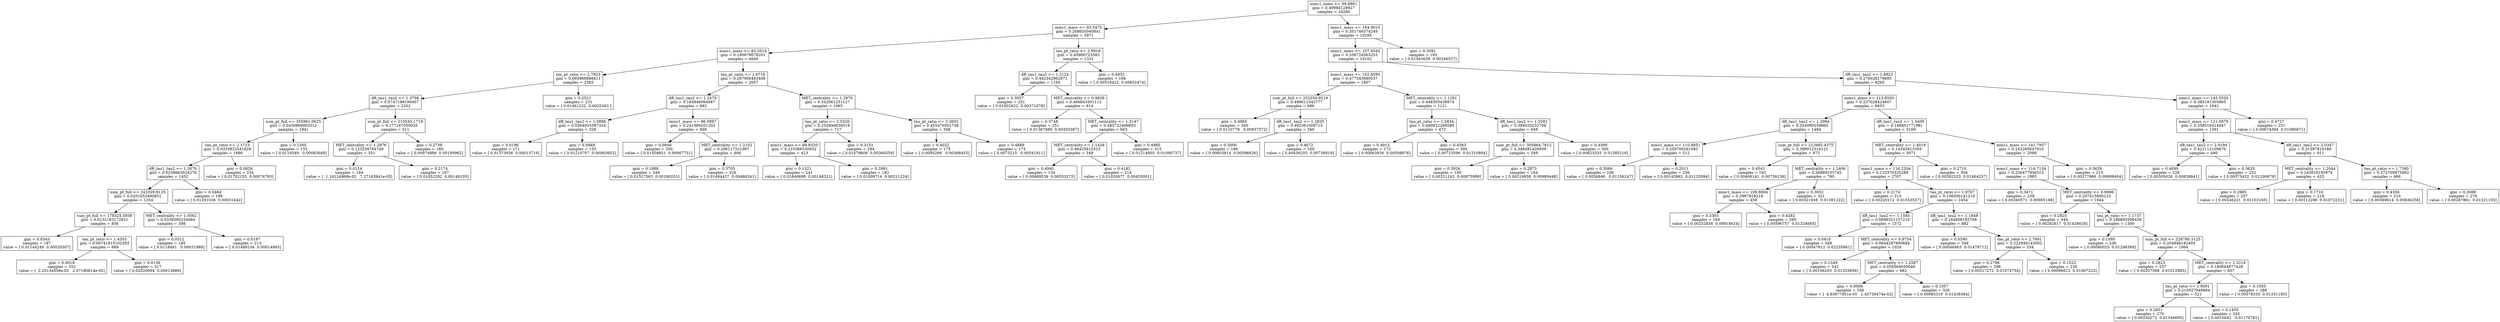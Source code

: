 digraph Tree {
0 [label="mmc1_mass <= 99.8861\ngini = 0.49984129927\nsamples = 16266", shape="box"] ;
1 [label="mmc1_mass <= 93.5470\ngini = 0.268655040841\nsamples = 5971", shape="box"] ;
0 -> 1 ;
2 [label="mmc1_mass <= 83.2014\ngini = 0.180679078201\nsamples = 4640", shape="box"] ;
1 -> 2 ;
3 [label="tau_pt_ratio <= 2.7823\ngini = 0.093966888411\nsamples = 2583", shape="box"] ;
2 -> 3 ;
4 [label="dR_tau1_tau2 <= 1.3798\ngini = 0.0747199196407\nsamples = 2352", shape="box"] ;
3 -> 4 ;
5 [label="sum_pt_full <= 355961.0625\ngini = 0.0430869002012\nsamples = 1841", shape="box"] ;
4 -> 5 ;
6 [label="tau_pt_ratio <= 2.1723\ngini = 0.0333922541828\nsamples = 1686", shape="box"] ;
5 -> 6 ;
7 [label="dR_tau1_tau2 <= 1.3070\ngini = 0.0238663024276\nsamples = 1452", shape="box"] ;
6 -> 7 ;
8 [label="sum_pt_full <= 241029.8125\ngini = 0.0201652490851\nsamples = 1254", shape="box"] ;
7 -> 8 ;
9 [label="sum_pt_full <= 178325.5938\ngini = 0.0132163172831\nsamples = 856", shape="box"] ;
8 -> 9 ;
10 [label="gini = 0.0343\nsamples = 187\nvalue = [ 0.01144249  0.00020307]", shape="box"] ;
9 -> 10 ;
11 [label="tau_pt_ratio <= 1.4353\ngini = 0.00741815102593\nsamples = 669", shape="box"] ;
9 -> 11 ;
12 [label="gini = 0.0018\nsamples = 352\nvalue = [  2.25134556e-02   2.07190614e-05]", shape="box"] ;
11 -> 12 ;
13 [label="gini = 0.0136\nsamples = 317\nvalue = [ 0.02020004  0.00013889]", shape="box"] ;
11 -> 13 ;
14 [label="MET_centrality <= 1.0562\ngini = 0.0339395234064\nsamples = 398", shape="box"] ;
8 -> 14 ;
15 [label="gini = 0.0512\nsamples = 185\nvalue = [ 0.0118461   0.00031988]", shape="box"] ;
14 -> 15 ;
16 [label="gini = 0.0197\nsamples = 213\nvalue = [ 0.01489104  0.00014993]", shape="box"] ;
14 -> 16 ;
17 [label="gini = 0.0464\nsamples = 198\nvalue = [ 0.01291036  0.00031442]", shape="box"] ;
7 -> 17 ;
18 [label="gini = 0.0826\nsamples = 234\nvalue = [ 0.01702155  0.00076793]", shape="box"] ;
6 -> 18 ;
19 [label="gini = 0.1300\nsamples = 155\nvalue = [ 0.0110549   0.00083049]", shape="box"] ;
5 -> 19 ;
20 [label="sum_pt_full <= 213545.1719\ngini = 0.177167050035\nsamples = 511", shape="box"] ;
4 -> 20 ;
21 [label="MET_centrality <= 1.2976\ngini = 0.123259764749\nsamples = 351", shape="box"] ;
20 -> 21 ;
22 [label="gini = 0.0124\nsamples = 184\nvalue = [  1.16124968e-02   7.27143941e-05]", shape="box"] ;
21 -> 22 ;
23 [label="gini = 0.2174\nsamples = 167\nvalue = [ 0.01052292  0.00149105]", shape="box"] ;
21 -> 23 ;
24 [label="gini = 0.2739\nsamples = 160\nvalue = [ 0.00974966  0.00190962]", shape="box"] ;
20 -> 24 ;
25 [label="gini = 0.2521\nsamples = 231\nvalue = [ 0.01461222  0.0025363 ]", shape="box"] ;
3 -> 25 ;
26 [label="tau_pt_ratio <= 1.6716\ngini = 0.267956443406\nsamples = 2057", shape="box"] ;
2 -> 26 ;
27 [label="dR_tau1_tau2 <= 1.2479\ngini = 0.184846064987\nsamples = 992", shape="box"] ;
26 -> 27 ;
28 [label="dR_tau1_tau2 <= 1.0886\ngini = 0.0564033587324\nsamples = 326", shape="box"] ;
27 -> 28 ;
29 [label="gini = 0.0196\nsamples = 171\nvalue = [ 0.01373936  0.00013716]", shape="box"] ;
28 -> 29 ;
30 [label="gini = 0.0948\nsamples = 155\nvalue = [ 0.01210707  0.00063602]", shape="box"] ;
28 -> 30 ;
31 [label="mmc1_mass <= 86.5897\ngini = 0.241966201203\nsamples = 666", shape="box"] ;
27 -> 31 ;
32 [label="gini = 0.0848\nsamples = 200\nvalue = [ 0.01458651  0.00067731]", shape="box"] ;
31 -> 32 ;
33 [label="MET_centrality <= 1.2102\ngini = 0.296117521967\nsamples = 466", shape="box"] ;
31 -> 33 ;
34 [label="gini = 0.1888\nsamples = 240\nvalue = [ 0.01527563  0.00180253]", shape="box"] ;
33 -> 34 ;
35 [label="gini = 0.3705\nsamples = 226\nvalue = [ 0.01494437  0.00486341]", shape="box"] ;
33 -> 35 ;
36 [label="MET_centrality <= 1.2970\ngini = 0.342061251127\nsamples = 1065", shape="box"] ;
26 -> 36 ;
37 [label="tau_pt_ratio <= 2.5320\ngini = 0.252846630019\nsamples = 717", shape="box"] ;
36 -> 37 ;
38 [label="mmc1_mass <= 89.8320\ngini = 0.210366530952\nsamples = 423", shape="box"] ;
37 -> 38 ;
39 [label="gini = 0.1521\nsamples = 241\nvalue = [ 0.01640698  0.00148321]", shape="box"] ;
38 -> 39 ;
40 [label="gini = 0.2861\nsamples = 182\nvalue = [ 0.01009714  0.00211224]", shape="box"] ;
38 -> 40 ;
41 [label="gini = 0.3151\nsamples = 294\nvalue = [ 0.01479808  0.00360559]", shape="box"] ;
37 -> 41 ;
42 [label="tau_pt_ratio <= 2.3602\ngini = 0.455470501758\nsamples = 348", shape="box"] ;
36 -> 42 ;
43 [label="gini = 0.4022\nsamples = 175\nvalue = [ 0.0095266   0.00368433]", shape="box"] ;
42 -> 43 ;
44 [label="gini = 0.4889\nsamples = 173\nvalue = [ 0.0073215   0.00541911]", shape="box"] ;
42 -> 44 ;
45 [label="tau_pt_ratio <= 2.9916\ngini = 0.45906723583\nsamples = 1331", shape="box"] ;
1 -> 45 ;
46 [label="dR_tau1_tau2 <= 1.2124\ngini = 0.442342962971\nsamples = 1165", shape="box"] ;
45 -> 46 ;
47 [label="gini = 0.3057\nsamples = 251\nvalue = [ 0.01602622  0.00371878]", shape="box"] ;
46 -> 47 ;
48 [label="MET_centrality <= 0.9828\ngini = 0.466843301112\nsamples = 914", shape="box"] ;
46 -> 48 ;
49 [label="gini = 0.3748\nsamples = 251\nvalue = [ 0.01367889  0.00455397]", shape="box"] ;
48 -> 49 ;
50 [label="MET_centrality <= 1.3147\ngini = 0.485722469853\nsamples = 663", shape="box"] ;
48 -> 50 ;
51 [label="MET_centrality <= 1.1428\ngini = 0.46425612523\nsamples = 348", shape="box"] ;
50 -> 51 ;
52 [label="gini = 0.4940\nsamples = 134\nvalue = [ 0.00689539  0.00553275]", shape="box"] ;
51 -> 52 ;
53 [label="gini = 0.4192\nsamples = 214\nvalue = [ 0.01020077  0.00435001]", shape="box"] ;
51 -> 53 ;
54 [label="gini = 0.4985\nsamples = 315\nvalue = [ 0.01214905  0.01090737]", shape="box"] ;
50 -> 54 ;
55 [label="gini = 0.4932\nsamples = 166\nvalue = [ 0.00516422  0.00652474]", shape="box"] ;
45 -> 55 ;
56 [label="mmc1_mass <= 164.9010\ngini = 0.351746374249\nsamples = 10295", shape="box"] ;
0 -> 56 ;
57 [label="mmc1_mass <= 107.4545\ngini = 0.336724563253\nsamples = 10102", shape="box"] ;
56 -> 57 ;
58 [label="mmc1_mass <= 102.9595\ngini = 0.477343980537\nsamples = 1807", shape="box"] ;
57 -> 58 ;
59 [label="sum_pt_full <= 252250.9219\ngini = 0.499611543777\nsamples = 686", shape="box"] ;
58 -> 59 ;
60 [label="gini = 0.4965\nsamples = 340\nvalue = [ 0.0110778   0.00937572]", shape="box"] ;
59 -> 60 ;
61 [label="dR_tau1_tau2 <= 1.2820\ngini = 0.492361009715\nsamples = 346", shape="box"] ;
59 -> 61 ;
62 [label="gini = 0.5000\nsamples = 186\nvalue = [ 0.00603814  0.00596626]", shape="box"] ;
61 -> 62 ;
63 [label="gini = 0.4672\nsamples = 160\nvalue = [ 0.00436255  0.00736819]", shape="box"] ;
61 -> 63 ;
64 [label="MET_centrality <= 1.1291\ngini = 0.448305438974\nsamples = 1121", shape="box"] ;
58 -> 64 ;
65 [label="tau_pt_ratio <= 1.5834\ngini = 0.490922268599\nsamples = 472", shape="box"] ;
64 -> 65 ;
66 [label="gini = 0.4913\nsamples = 172\nvalue = [ 0.00663936  0.00508876]", shape="box"] ;
65 -> 66 ;
67 [label="gini = 0.4583\nsamples = 300\nvalue = [ 0.00723596  0.01310804]", shape="box"] ;
65 -> 67 ;
68 [label="dR_tau1_tau2 <= 1.5292\ngini = 0.394020232708\nsamples = 649", shape="box"] ;
64 -> 68 ;
69 [label="sum_pt_full <= 305864.7812\ngini = 0.348481426939\nsamples = 349", shape="box"] ;
68 -> 69 ;
70 [label="gini = 0.3926\nsamples = 185\nvalue = [ 0.00321163  0.00875988]", shape="box"] ;
69 -> 70 ;
71 [label="gini = 0.2973\nsamples = 164\nvalue = [ 0.00219658  0.00989448]", shape="box"] ;
69 -> 71 ;
72 [label="gini = 0.4399\nsamples = 300\nvalue = [ 0.00623335  0.01285216]", shape="box"] ;
68 -> 72 ;
73 [label="dR_tau1_tau2 <= 1.8923\ngini = 0.276028179693\nsamples = 8295", shape="box"] ;
57 -> 73 ;
74 [label="mmc1_mass <= 113.8503\ngini = 0.237028424607\nsamples = 6653", shape="box"] ;
73 -> 74 ;
75 [label="dR_tau1_tau2 <= 1.2964\ngini = 0.354080238865\nsamples = 1484", shape="box"] ;
74 -> 75 ;
76 [label="mmc1_mass <= 110.8851\ngini = 0.259760261093\nsamples = 512", shape="box"] ;
75 -> 76 ;
77 [label="gini = 0.3066\nsamples = 256\nvalue = [ 0.0026946   0.01156247]", shape="box"] ;
76 -> 77 ;
78 [label="gini = 0.2011\nsamples = 256\nvalue = [ 0.00143962  0.01125094]", shape="box"] ;
76 -> 78 ;
79 [label="sum_pt_full <= 212685.4375\ngini = 0.389012314121\nsamples = 972", shape="box"] ;
75 -> 79 ;
80 [label="gini = 0.4543\nsamples = 192\nvalue = [ 0.00406141  0.00758136]", shape="box"] ;
79 -> 80 ;
81 [label="MET_centrality <= 1.2406\ngini = 0.36889103745\nsamples = 780", shape="box"] ;
79 -> 81 ;
82 [label="mmc1_mass <= 109.8804\ngini = 0.3987919218\nsamples = 459", shape="box"] ;
81 -> 82 ;
83 [label="gini = 0.3393\nsamples = 164\nvalue = [ 0.00252834  0.00914624]", shape="box"] ;
82 -> 83 ;
84 [label="gini = 0.4282\nsamples = 295\nvalue = [ 0.00596757  0.01324685]", shape="box"] ;
82 -> 84 ;
85 [label="gini = 0.3052\nsamples = 321\nvalue = [ 0.00321938  0.01391222]", shape="box"] ;
81 -> 85 ;
86 [label="dR_tau1_tau2 <= 1.5409\ngini = 0.188801771981\nsamples = 5169", shape="box"] ;
74 -> 86 ;
87 [label="MET_centrality <= 1.4019\ngini = 0.14345913359\nsamples = 3071", shape="box"] ;
86 -> 87 ;
88 [label="mmc1_mass <= 116.2204\ngini = 0.123370325289\nsamples = 2767", shape="box"] ;
87 -> 88 ;
89 [label="gini = 0.2174\nsamples = 313\nvalue = [ 0.00220112  0.01553557]", shape="box"] ;
88 -> 89 ;
90 [label="tau_pt_ratio <= 1.9767\ngini = 0.106500141219\nsamples = 2454", shape="box"] ;
88 -> 90 ;
91 [label="dR_tau1_tau2 <= 1.1585\ngini = 0.0699321157219\nsamples = 1572", shape="box"] ;
90 -> 91 ;
92 [label="gini = 0.0410\nsamples = 548\nvalue = [ 0.00047812  0.02235861]", shape="box"] ;
91 -> 92 ;
93 [label="MET_centrality <= 0.9754\ngini = 0.0844287890684\nsamples = 1024", shape="box"] ;
91 -> 93 ;
94 [label="gini = 0.1349\nsamples = 342\nvalue = [ 0.00106203  0.01353956]", shape="box"] ;
93 -> 94 ;
95 [label="MET_centrality <= 1.2587\ngini = 0.058564930046\nsamples = 682", shape="box"] ;
93 -> 95 ;
96 [label="gini = 0.0066\nsamples = 356\nvalue = [  4.83677851e-05   1.45736474e-02]", shape="box"] ;
95 -> 96 ;
97 [label="gini = 0.1057\nsamples = 326\nvalue = [ 0.00085319  0.01438364]", shape="box"] ;
95 -> 97 ;
98 [label="dR_tau1_tau2 <= 1.1848\ngini = 0.164608185708\nsamples = 882", shape="box"] ;
90 -> 98 ;
99 [label="gini = 0.0590\nsamples = 348\nvalue = [ 0.00046463  0.01479712]", shape="box"] ;
98 -> 99 ;
100 [label="tau_pt_ratio <= 2.7691\ngini = 0.222949143002\nsamples = 534", shape="box"] ;
98 -> 100 ;
101 [label="gini = 0.2798\nsamples = 298\nvalue = [ 0.00217272  0.01074754]", shape="box"] ;
100 -> 101 ;
102 [label="gini = 0.1522\nsamples = 236\nvalue = [ 0.00096612  0.01067223]", shape="box"] ;
100 -> 102 ;
103 [label="gini = 0.2710\nsamples = 304\nvalue = [ 0.00282323  0.01464257]", shape="box"] ;
87 -> 103 ;
104 [label="mmc1_mass <= 141.7957\ngini = 0.243265647916\nsamples = 2098", shape="box"] ;
86 -> 104 ;
105 [label="mmc1_mass <= 116.7134\ngini = 0.226477936312\nsamples = 1883", shape="box"] ;
104 -> 105 ;
106 [label="gini = 0.3471\nsamples = 239\nvalue = [ 0.00260571  0.00905198]", shape="box"] ;
105 -> 106 ;
107 [label="MET_centrality <= 0.8996\ngini = 0.207415880123\nsamples = 1644", shape="box"] ;
105 -> 107 ;
108 [label="gini = 0.2825\nsamples = 344\nvalue = [ 0.00292617  0.01426628]", shape="box"] ;
107 -> 108 ;
109 [label="tau_pt_ratio <= 1.1737\ngini = 0.186893596439\nsamples = 1300", shape="box"] ;
107 -> 109 ;
110 [label="gini = 0.1095\nsamples = 236\nvalue = [ 0.00080025  0.01296369]", shape="box"] ;
109 -> 110 ;
111 [label="sum_pt_full <= 228780.3125\ngini = 0.204946182405\nsamples = 1064", shape="box"] ;
109 -> 111 ;
112 [label="gini = 0.2823\nsamples = 257\nvalue = [ 0.00207568  0.01012983]", shape="box"] ;
111 -> 112 ;
113 [label="MET_centrality <= 1.3216\ngini = 0.180694877428\nsamples = 807", shape="box"] ;
111 -> 113 ;
114 [label="tau_pt_ratio <= 1.9001\ngini = 0.215027949864\nsamples = 521", shape="box"] ;
113 -> 114 ;
115 [label="gini = 0.2651\nsamples = 276\nvalue = [ 0.00250272  0.01340695]", shape="box"] ;
114 -> 115 ;
116 [label="gini = 0.1455\nsamples = 245\nvalue = [ 0.0010042   0.01170781]", shape="box"] ;
114 -> 116 ;
117 [label="gini = 0.1050\nsamples = 286\nvalue = [ 0.00078333  0.01331185]", shape="box"] ;
113 -> 117 ;
118 [label="gini = 0.3628\nsamples = 215\nvalue = [ 0.00277866  0.00889404]", shape="box"] ;
104 -> 118 ;
119 [label="mmc1_mass <= 145.5520\ngini = 0.385191305865\nsamples = 1642", shape="box"] ;
73 -> 119 ;
120 [label="mmc1_mass <= 121.0879\ngini = 0.358516414047\nsamples = 1391", shape="box"] ;
119 -> 120 ;
121 [label="dR_tau1_tau2 <= 2.0194\ngini = 0.421112109676\nsamples = 480", shape="box"] ;
120 -> 121 ;
122 [label="gini = 0.4690\nsamples = 228\nvalue = [ 0.00505026  0.00839941]", shape="box"] ;
121 -> 122 ;
123 [label="gini = 0.3629\nsamples = 252\nvalue = [ 0.00375432  0.01200879]", shape="box"] ;
121 -> 123 ;
124 [label="dR_tau1_tau2 <= 2.0347\ngini = 0.31597819188\nsamples = 911", shape="box"] ;
120 -> 124 ;
125 [label="MET_centrality <= 1.2044\ngini = 0.243018195974\nsamples = 425", shape="box"] ;
124 -> 125 ;
126 [label="gini = 0.2985\nsamples = 207\nvalue = [ 0.00246221  0.01102165]", shape="box"] ;
125 -> 126 ;
127 [label="gini = 0.1716\nsamples = 218\nvalue = [ 0.00112298  0.01072231]", shape="box"] ;
125 -> 127 ;
128 [label="tau_pt_ratio <= 1.7380\ngini = 0.372709975892\nsamples = 486", shape="box"] ;
124 -> 128 ;
129 [label="gini = 0.4336\nsamples = 210\nvalue = [ 0.00389614  0.00836258]", shape="box"] ;
128 -> 129 ;
130 [label="gini = 0.3088\nsamples = 276\nvalue = [ 0.00287861  0.01221103]", shape="box"] ;
128 -> 130 ;
131 [label="gini = 0.4727\nsamples = 251\nvalue = [ 0.00674364  0.01085671]", shape="box"] ;
119 -> 131 ;
132 [label="gini = 0.3091\nsamples = 193\nvalue = [ 0.01043639  0.00246537]", shape="box"] ;
56 -> 132 ;
}